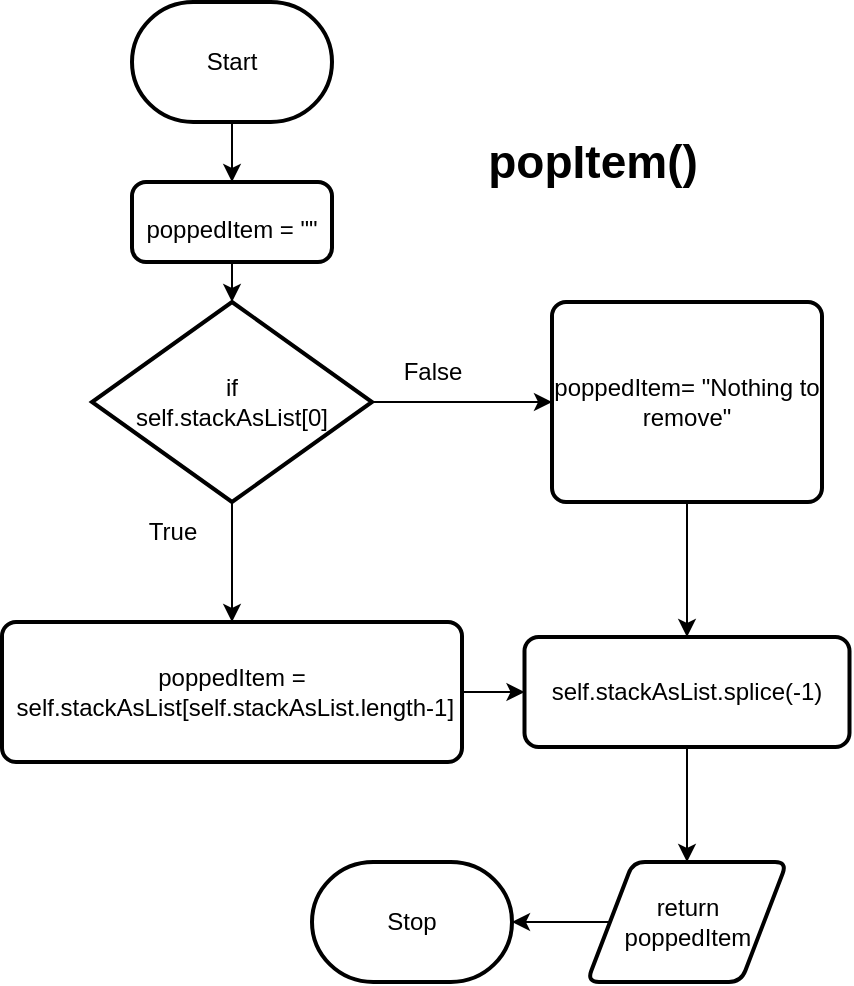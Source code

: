 <mxfile>
    <diagram id="5c3SX08SPuxvhL0-bIV1" name="Page-1">
        <mxGraphModel dx="418" dy="353" grid="1" gridSize="10" guides="1" tooltips="1" connect="1" arrows="1" fold="1" page="1" pageScale="1" pageWidth="827" pageHeight="1169" math="0" shadow="0">
            <root>
                <mxCell id="0"/>
                <mxCell id="1" parent="0"/>
                <mxCell id="5" style="edgeStyle=none;html=1;exitX=0.5;exitY=1;exitDx=0;exitDy=0;exitPerimeter=0;entryX=0.5;entryY=0;entryDx=0;entryDy=0;fontSize=12;" edge="1" parent="1" source="2" target="4">
                    <mxGeometry relative="1" as="geometry"/>
                </mxCell>
                <mxCell id="2" value="Start" style="strokeWidth=2;html=1;shape=mxgraph.flowchart.terminator;whiteSpace=wrap;" vertex="1" parent="1">
                    <mxGeometry x="270" y="280" width="100" height="60" as="geometry"/>
                </mxCell>
                <mxCell id="3" value="popItem()" style="text;html=1;align=center;verticalAlign=middle;resizable=0;points=[];autosize=1;strokeWidth=1;perimeterSpacing=0;fillColor=none;fontStyle=1;fontSize=23;" vertex="1" parent="1">
                    <mxGeometry x="435" y="340" width="130" height="40" as="geometry"/>
                </mxCell>
                <mxCell id="20" style="edgeStyle=none;html=1;exitX=0.5;exitY=1;exitDx=0;exitDy=0;entryX=0.5;entryY=0;entryDx=0;entryDy=0;entryPerimeter=0;fontSize=12;" edge="1" parent="1" source="4" target="6">
                    <mxGeometry relative="1" as="geometry"/>
                </mxCell>
                <mxCell id="4" value="&lt;font style=&quot;font-size: 12px;&quot;&gt;poppedItem = &quot;&quot;&lt;/font&gt;" style="rounded=1;whiteSpace=wrap;html=1;absoluteArcSize=1;arcSize=14;strokeWidth=2;fontSize=23;fillColor=none;" vertex="1" parent="1">
                    <mxGeometry x="270" y="370" width="100" height="40" as="geometry"/>
                </mxCell>
                <mxCell id="9" style="edgeStyle=none;html=1;exitX=1;exitY=0.5;exitDx=0;exitDy=0;exitPerimeter=0;entryX=0;entryY=0.5;entryDx=0;entryDy=0;fontSize=12;" edge="1" parent="1" source="6" target="8">
                    <mxGeometry relative="1" as="geometry"/>
                </mxCell>
                <mxCell id="11" style="edgeStyle=none;html=1;exitX=0.5;exitY=1;exitDx=0;exitDy=0;exitPerimeter=0;fontSize=12;" edge="1" parent="1" source="6" target="7">
                    <mxGeometry relative="1" as="geometry"/>
                </mxCell>
                <mxCell id="6" value="if&lt;br&gt;self.stackAsList[0]" style="strokeWidth=2;html=1;shape=mxgraph.flowchart.decision;whiteSpace=wrap;fontSize=12;fillColor=none;" vertex="1" parent="1">
                    <mxGeometry x="250" y="430" width="140" height="100" as="geometry"/>
                </mxCell>
                <mxCell id="15" style="edgeStyle=none;html=1;exitX=1;exitY=0.5;exitDx=0;exitDy=0;entryX=0;entryY=0.5;entryDx=0;entryDy=0;fontSize=12;" edge="1" parent="1" source="7" target="13">
                    <mxGeometry relative="1" as="geometry"/>
                </mxCell>
                <mxCell id="7" value="poppedItem =&lt;br&gt;&amp;nbsp;self.stackAsList[self.stackAsList.length-1]" style="rounded=1;whiteSpace=wrap;html=1;absoluteArcSize=1;arcSize=14;strokeWidth=2;fontSize=12;fillColor=none;" vertex="1" parent="1">
                    <mxGeometry x="205" y="590" width="230" height="70" as="geometry"/>
                </mxCell>
                <mxCell id="14" style="edgeStyle=none;html=1;exitX=0.5;exitY=1;exitDx=0;exitDy=0;entryX=0.5;entryY=0;entryDx=0;entryDy=0;fontSize=12;" edge="1" parent="1" source="8" target="13">
                    <mxGeometry relative="1" as="geometry"/>
                </mxCell>
                <mxCell id="8" value="poppedItem= &quot;Nothing to remove&quot;" style="rounded=1;whiteSpace=wrap;html=1;absoluteArcSize=1;arcSize=14;strokeWidth=2;fontSize=12;fillColor=none;" vertex="1" parent="1">
                    <mxGeometry x="480" y="430" width="135" height="100" as="geometry"/>
                </mxCell>
                <mxCell id="10" value="False" style="text;html=1;align=center;verticalAlign=middle;resizable=0;points=[];autosize=1;strokeColor=none;fillColor=none;fontSize=12;" vertex="1" parent="1">
                    <mxGeometry x="395" y="450" width="50" height="30" as="geometry"/>
                </mxCell>
                <mxCell id="12" value="True" style="text;html=1;align=center;verticalAlign=middle;resizable=0;points=[];autosize=1;strokeColor=none;fillColor=none;fontSize=12;" vertex="1" parent="1">
                    <mxGeometry x="265" y="530" width="50" height="30" as="geometry"/>
                </mxCell>
                <mxCell id="18" style="edgeStyle=none;html=1;exitX=0.5;exitY=1;exitDx=0;exitDy=0;entryX=0.5;entryY=0;entryDx=0;entryDy=0;fontSize=12;" edge="1" parent="1" source="13" target="16">
                    <mxGeometry relative="1" as="geometry"/>
                </mxCell>
                <mxCell id="13" value="self.stackAsList.splice(-1)" style="rounded=1;whiteSpace=wrap;html=1;absoluteArcSize=1;arcSize=14;strokeWidth=2;fontSize=12;fillColor=none;" vertex="1" parent="1">
                    <mxGeometry x="466.25" y="597.5" width="162.5" height="55" as="geometry"/>
                </mxCell>
                <mxCell id="19" style="edgeStyle=none;html=1;exitX=0;exitY=0.5;exitDx=0;exitDy=0;entryX=1;entryY=0.5;entryDx=0;entryDy=0;entryPerimeter=0;fontSize=12;" edge="1" parent="1" source="16" target="17">
                    <mxGeometry relative="1" as="geometry"/>
                </mxCell>
                <mxCell id="16" value="return poppedItem" style="shape=parallelogram;html=1;strokeWidth=2;perimeter=parallelogramPerimeter;whiteSpace=wrap;rounded=1;arcSize=12;size=0.23;fontSize=12;fillColor=none;" vertex="1" parent="1">
                    <mxGeometry x="497.5" y="710" width="100" height="60" as="geometry"/>
                </mxCell>
                <mxCell id="17" value="Stop" style="strokeWidth=2;html=1;shape=mxgraph.flowchart.terminator;whiteSpace=wrap;fontSize=12;fillColor=none;" vertex="1" parent="1">
                    <mxGeometry x="360" y="710" width="100" height="60" as="geometry"/>
                </mxCell>
            </root>
        </mxGraphModel>
    </diagram>
</mxfile>